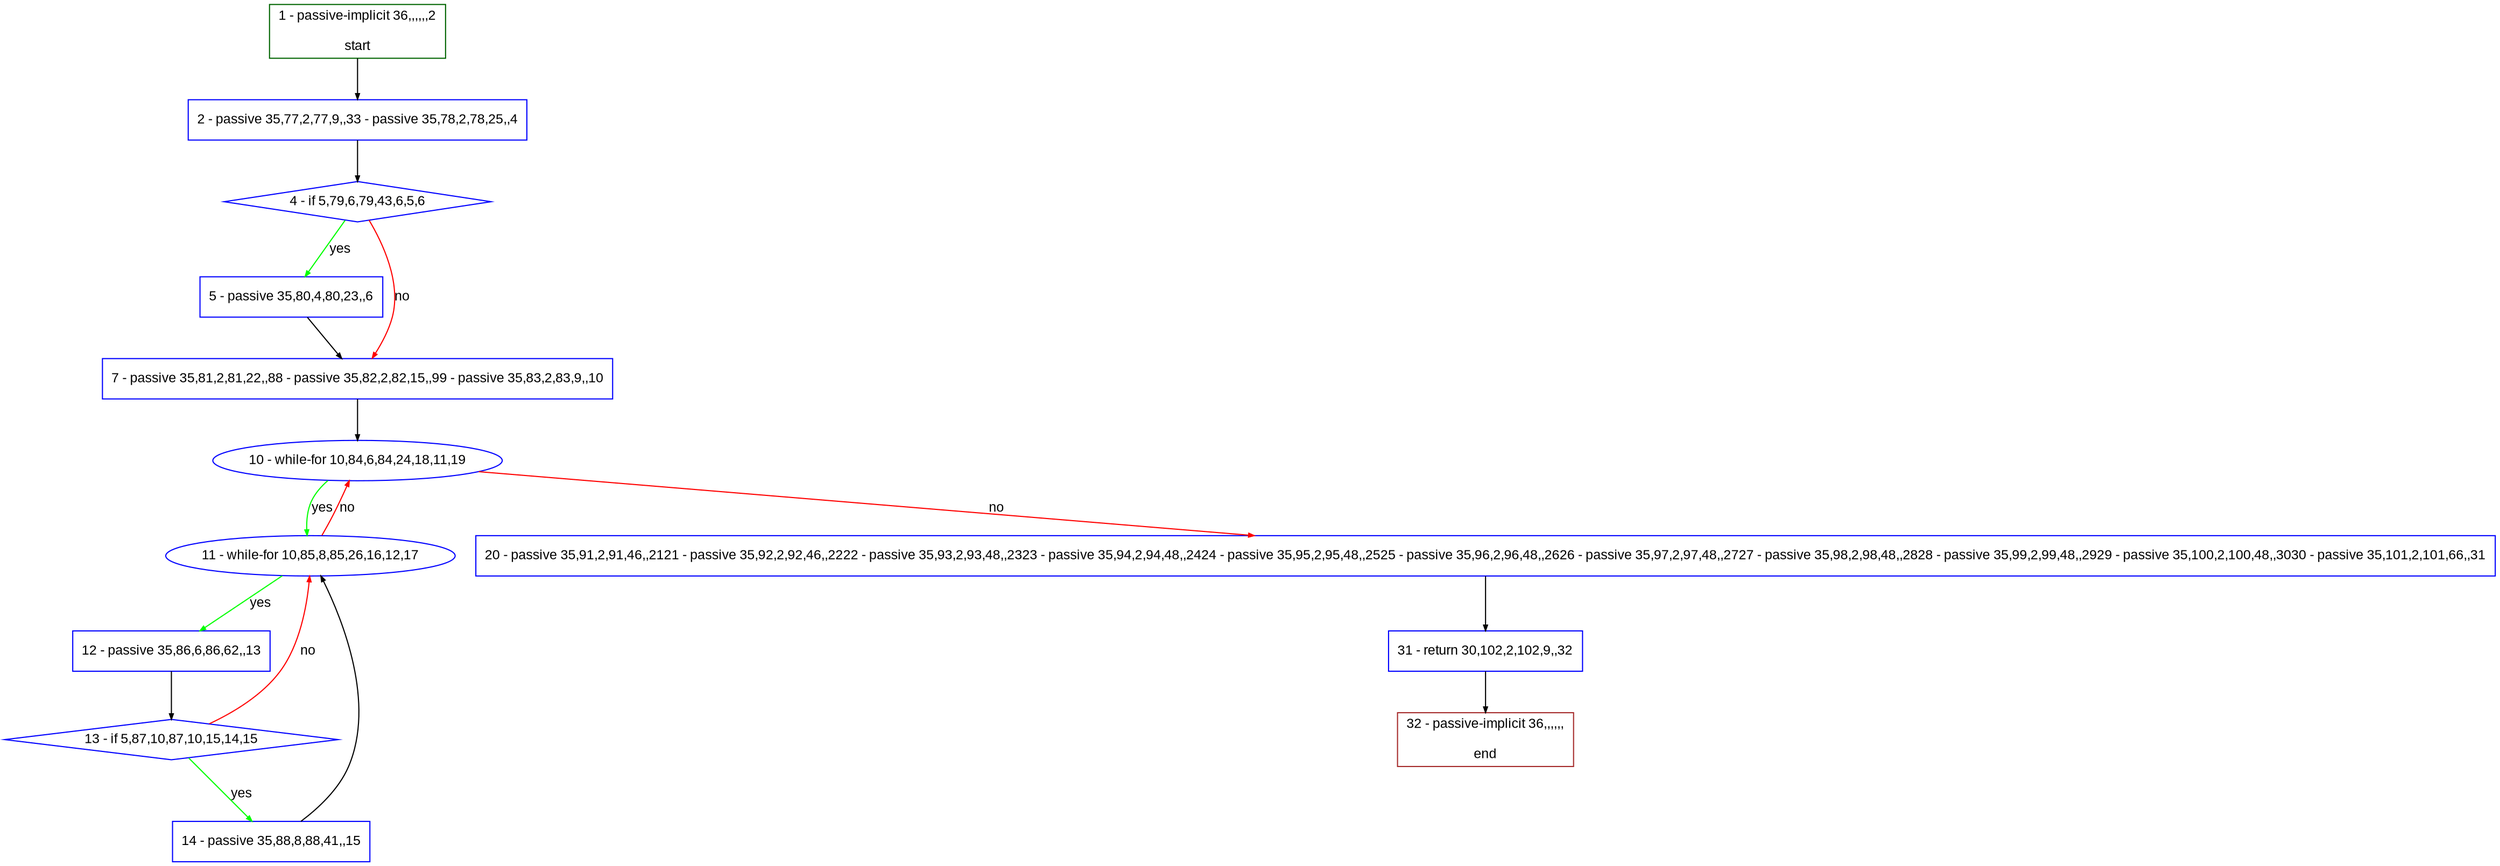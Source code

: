 digraph "" {
  graph [pack="true", label="", fontsize="12", packmode="clust", fontname="Arial", fillcolor="#FFFFCC", bgcolor="white", style="rounded,filled", compound="true"];
  node [node_initialized="no", label="", color="grey", fontsize="12", fillcolor="white", fontname="Arial", style="filled", shape="rectangle", compound="true", fixedsize="false"];
  edge [fontcolor="black", arrowhead="normal", arrowtail="none", arrowsize="0.5", ltail="", label="", color="black", fontsize="12", lhead="", fontname="Arial", dir="forward", compound="true"];
  __N1 [label="2 - passive 35,77,2,77,9,,33 - passive 35,78,2,78,25,,4", color="#0000ff", fillcolor="#ffffff", style="filled", shape="box"];
  __N2 [label="1 - passive-implicit 36,,,,,,2\n\nstart", color="#006400", fillcolor="#ffffff", style="filled", shape="box"];
  __N3 [label="4 - if 5,79,6,79,43,6,5,6", color="#0000ff", fillcolor="#ffffff", style="filled", shape="diamond"];
  __N4 [label="5 - passive 35,80,4,80,23,,6", color="#0000ff", fillcolor="#ffffff", style="filled", shape="box"];
  __N5 [label="7 - passive 35,81,2,81,22,,88 - passive 35,82,2,82,15,,99 - passive 35,83,2,83,9,,10", color="#0000ff", fillcolor="#ffffff", style="filled", shape="box"];
  __N6 [label="10 - while-for 10,84,6,84,24,18,11,19", color="#0000ff", fillcolor="#ffffff", style="filled", shape="oval"];
  __N7 [label="11 - while-for 10,85,8,85,26,16,12,17", color="#0000ff", fillcolor="#ffffff", style="filled", shape="oval"];
  __N8 [label="20 - passive 35,91,2,91,46,,2121 - passive 35,92,2,92,46,,2222 - passive 35,93,2,93,48,,2323 - passive 35,94,2,94,48,,2424 - passive 35,95,2,95,48,,2525 - passive 35,96,2,96,48,,2626 - passive 35,97,2,97,48,,2727 - passive 35,98,2,98,48,,2828 - passive 35,99,2,99,48,,2929 - passive 35,100,2,100,48,,3030 - passive 35,101,2,101,66,,31", color="#0000ff", fillcolor="#ffffff", style="filled", shape="box"];
  __N9 [label="12 - passive 35,86,6,86,62,,13", color="#0000ff", fillcolor="#ffffff", style="filled", shape="box"];
  __N10 [label="13 - if 5,87,10,87,10,15,14,15", color="#0000ff", fillcolor="#ffffff", style="filled", shape="diamond"];
  __N11 [label="14 - passive 35,88,8,88,41,,15", color="#0000ff", fillcolor="#ffffff", style="filled", shape="box"];
  __N12 [label="31 - return 30,102,2,102,9,,32", color="#0000ff", fillcolor="#ffffff", style="filled", shape="box"];
  __N13 [label="32 - passive-implicit 36,,,,,,\n\nend", color="#a52a2a", fillcolor="#ffffff", style="filled", shape="box"];
  __N2 -> __N1 [arrowhead="normal", arrowtail="none", color="#000000", label="", dir="forward"];
  __N1 -> __N3 [arrowhead="normal", arrowtail="none", color="#000000", label="", dir="forward"];
  __N3 -> __N4 [arrowhead="normal", arrowtail="none", color="#00ff00", label="yes", dir="forward"];
  __N3 -> __N5 [arrowhead="normal", arrowtail="none", color="#ff0000", label="no", dir="forward"];
  __N4 -> __N5 [arrowhead="normal", arrowtail="none", color="#000000", label="", dir="forward"];
  __N5 -> __N6 [arrowhead="normal", arrowtail="none", color="#000000", label="", dir="forward"];
  __N6 -> __N7 [arrowhead="normal", arrowtail="none", color="#00ff00", label="yes", dir="forward"];
  __N7 -> __N6 [arrowhead="normal", arrowtail="none", color="#ff0000", label="no", dir="forward"];
  __N6 -> __N8 [arrowhead="normal", arrowtail="none", color="#ff0000", label="no", dir="forward"];
  __N7 -> __N9 [arrowhead="normal", arrowtail="none", color="#00ff00", label="yes", dir="forward"];
  __N9 -> __N10 [arrowhead="normal", arrowtail="none", color="#000000", label="", dir="forward"];
  __N10 -> __N7 [arrowhead="normal", arrowtail="none", color="#ff0000", label="no", dir="forward"];
  __N10 -> __N11 [arrowhead="normal", arrowtail="none", color="#00ff00", label="yes", dir="forward"];
  __N11 -> __N7 [arrowhead="normal", arrowtail="none", color="#000000", label="", dir="forward"];
  __N8 -> __N12 [arrowhead="normal", arrowtail="none", color="#000000", label="", dir="forward"];
  __N12 -> __N13 [arrowhead="normal", arrowtail="none", color="#000000", label="", dir="forward"];
}
